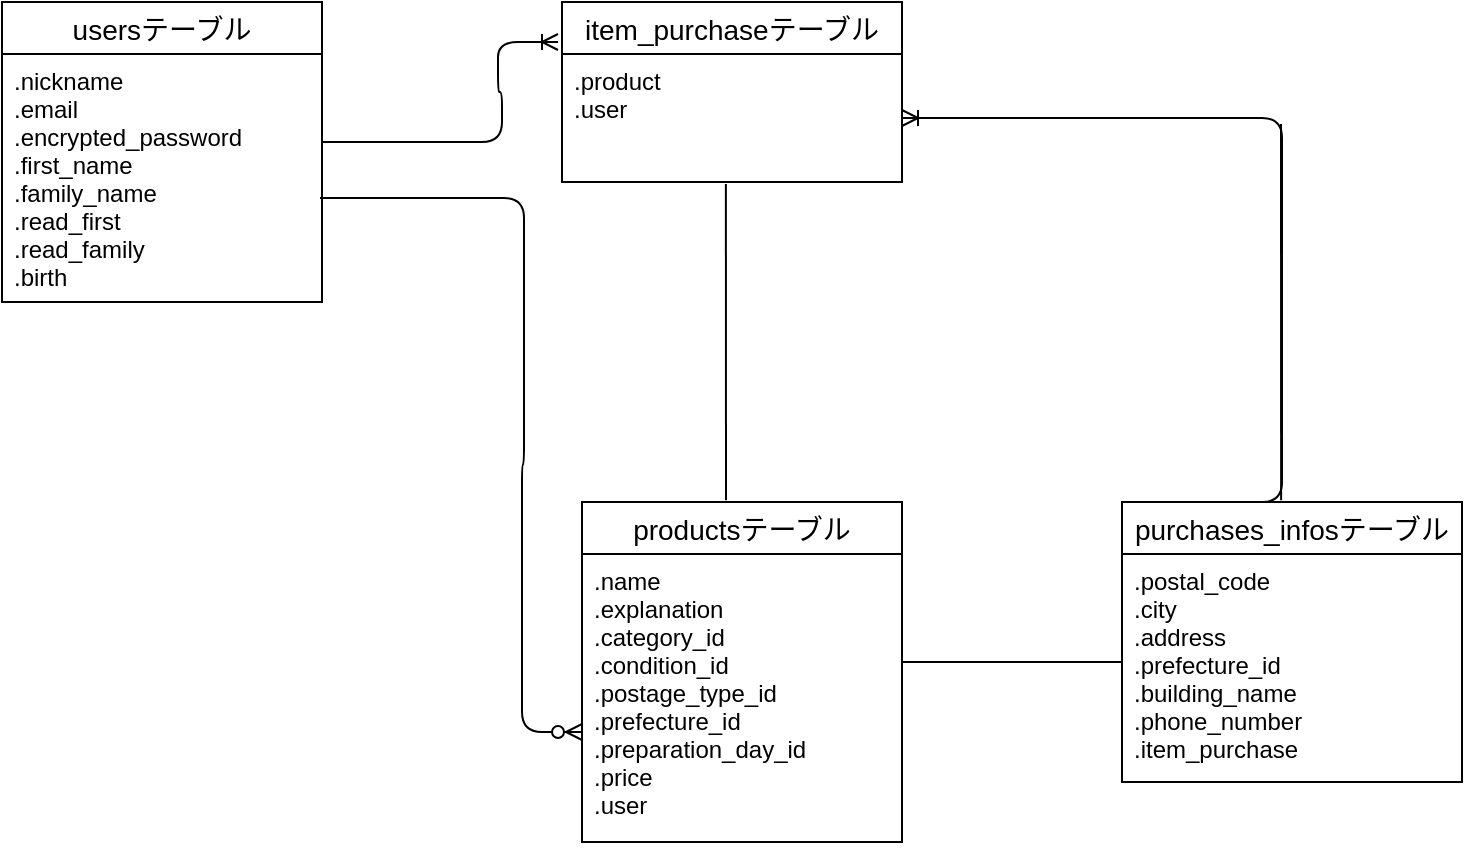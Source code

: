 <mxfile>
    <diagram id="C1R_TYvmGPM_9pM1_Wej" name="ページ1">
        <mxGraphModel dx="1071" dy="767" grid="1" gridSize="10" guides="0" tooltips="1" connect="1" arrows="1" fold="1" page="1" pageScale="1" pageWidth="827" pageHeight="1169" math="0" shadow="0">
            <root>
                <mxCell id="0"/>
                <mxCell id="1" parent="0"/>
                <mxCell id="2" value="usersテーブル" style="swimlane;fontStyle=0;childLayout=stackLayout;horizontal=1;startSize=26;horizontalStack=0;resizeParent=1;resizeParentMax=0;resizeLast=0;collapsible=1;marginBottom=0;align=center;fontSize=14;" parent="1" vertex="1">
                    <mxGeometry x="40" y="60" width="160" height="150" as="geometry"/>
                </mxCell>
                <mxCell id="5" value=".nickname&#10;.email&#10;.encrypted_password&#10;.first_name&#10;.family_name&#10;.read_first&#10;.read_family&#10;.birth" style="text;strokeColor=none;fillColor=none;spacingLeft=4;spacingRight=4;overflow=hidden;rotatable=0;points=[[0,0.5],[1,0.5]];portConstraint=eastwest;fontSize=12;" parent="2" vertex="1">
                    <mxGeometry y="26" width="160" height="124" as="geometry"/>
                </mxCell>
                <mxCell id="6" value="item_purchaseテーブル" style="swimlane;fontStyle=0;childLayout=stackLayout;horizontal=1;startSize=26;horizontalStack=0;resizeParent=1;resizeParentMax=0;resizeLast=0;collapsible=1;marginBottom=0;align=center;fontSize=14;" parent="1" vertex="1">
                    <mxGeometry x="320" y="60" width="170" height="90" as="geometry"/>
                </mxCell>
                <mxCell id="7" value=".product&#10;.user&#10;" style="text;strokeColor=none;fillColor=none;spacingLeft=4;spacingRight=4;overflow=hidden;rotatable=0;points=[[0,0.5],[1,0.5]];portConstraint=eastwest;fontSize=12;" parent="6" vertex="1">
                    <mxGeometry y="26" width="170" height="64" as="geometry"/>
                </mxCell>
                <mxCell id="9" value="productsテーブル" style="swimlane;fontStyle=0;childLayout=stackLayout;horizontal=1;startSize=26;horizontalStack=0;resizeParent=1;resizeParentMax=0;resizeLast=0;collapsible=1;marginBottom=0;align=center;fontSize=14;" parent="1" vertex="1">
                    <mxGeometry x="330" y="310" width="160" height="170" as="geometry"/>
                </mxCell>
                <mxCell id="10" value=".name&#10;.explanation&#10;.category_id&#10;.condition_id&#10;.postage_type_id&#10;.prefecture_id&#10;.preparation_day_id&#10;.price&#10;.user" style="text;strokeColor=none;fillColor=none;spacingLeft=4;spacingRight=4;overflow=hidden;rotatable=0;points=[[0,0.5],[1,0.5]];portConstraint=eastwest;fontSize=12;" parent="9" vertex="1">
                    <mxGeometry y="26" width="160" height="144" as="geometry"/>
                </mxCell>
                <mxCell id="11" value="purchases_infosテーブル" style="swimlane;fontStyle=0;childLayout=stackLayout;horizontal=1;startSize=26;horizontalStack=0;resizeParent=1;resizeParentMax=0;resizeLast=0;collapsible=1;marginBottom=0;align=center;fontSize=14;" parent="1" vertex="1">
                    <mxGeometry x="600" y="310" width="170" height="140" as="geometry"/>
                </mxCell>
                <mxCell id="12" value=".postal_code&#10;.city&#10;.address&#10;.prefecture_id&#10;.building_name&#10;.phone_number&#10;.item_purchase&#10;" style="text;strokeColor=none;fillColor=none;spacingLeft=4;spacingRight=4;overflow=hidden;rotatable=0;points=[[0,0.5],[1,0.5]];portConstraint=eastwest;fontSize=12;" parent="11" vertex="1">
                    <mxGeometry y="26" width="170" height="114" as="geometry"/>
                </mxCell>
                <mxCell id="16" value="" style="edgeStyle=entityRelationEdgeStyle;fontSize=12;html=1;endArrow=ERoneToMany;" parent="1" edge="1">
                    <mxGeometry width="100" height="100" relative="1" as="geometry">
                        <mxPoint x="260" y="130" as="sourcePoint"/>
                        <mxPoint x="318" y="80" as="targetPoint"/>
                    </mxGeometry>
                </mxCell>
                <mxCell id="21" value="" style="endArrow=none;html=1;rounded=0;exitX=0.45;exitY=0.006;exitDx=0;exitDy=0;exitPerimeter=0;entryX=0.482;entryY=1.047;entryDx=0;entryDy=0;entryPerimeter=0;" parent="1" edge="1">
                    <mxGeometry relative="1" as="geometry">
                        <mxPoint x="402" y="309.08" as="sourcePoint"/>
                        <mxPoint x="401.94" y="151.008" as="targetPoint"/>
                    </mxGeometry>
                </mxCell>
                <mxCell id="28" value="" style="endArrow=none;html=1;rounded=0;exitX=0.45;exitY=0.006;exitDx=0;exitDy=0;exitPerimeter=0;" parent="1" edge="1">
                    <mxGeometry relative="1" as="geometry">
                        <mxPoint x="679.56" y="309.07" as="sourcePoint"/>
                        <mxPoint x="679.5" y="121" as="targetPoint"/>
                    </mxGeometry>
                </mxCell>
                <mxCell id="30" value="" style="edgeStyle=entityRelationEdgeStyle;fontSize=12;html=1;endArrow=ERzeroToMany;endFill=1;" parent="1" edge="1">
                    <mxGeometry width="100" height="100" relative="1" as="geometry">
                        <mxPoint x="271" y="158" as="sourcePoint"/>
                        <mxPoint x="330" y="425" as="targetPoint"/>
                    </mxGeometry>
                </mxCell>
                <mxCell id="32" value="" style="endArrow=none;html=1;rounded=0;" parent="1" edge="1">
                    <mxGeometry relative="1" as="geometry">
                        <mxPoint x="199" y="158" as="sourcePoint"/>
                        <mxPoint x="289" y="158" as="targetPoint"/>
                        <Array as="points">
                            <mxPoint x="239" y="158"/>
                            <mxPoint x="279" y="158"/>
                        </Array>
                    </mxGeometry>
                </mxCell>
                <mxCell id="37" value="" style="endArrow=none;html=1;rounded=0;" parent="1" edge="1">
                    <mxGeometry relative="1" as="geometry">
                        <mxPoint x="200" y="130" as="sourcePoint"/>
                        <mxPoint x="280" y="130" as="targetPoint"/>
                    </mxGeometry>
                </mxCell>
                <mxCell id="41" value="" style="edgeStyle=entityRelationEdgeStyle;fontSize=12;html=1;endArrow=ERoneToMany;" parent="1" target="7" edge="1">
                    <mxGeometry width="100" height="100" relative="1" as="geometry">
                        <mxPoint x="650" y="310" as="sourcePoint"/>
                        <mxPoint x="580" y="110" as="targetPoint"/>
                    </mxGeometry>
                </mxCell>
                <mxCell id="42" value="" style="endArrow=none;html=1;rounded=0;" parent="1" edge="1">
                    <mxGeometry relative="1" as="geometry">
                        <mxPoint x="490" y="390" as="sourcePoint"/>
                        <mxPoint x="600" y="390" as="targetPoint"/>
                    </mxGeometry>
                </mxCell>
                <mxCell id="43" value="" style="resizable=0;html=1;align=right;verticalAlign=bottom;" parent="42" connectable="0" vertex="1">
                    <mxGeometry x="1" relative="1" as="geometry"/>
                </mxCell>
            </root>
        </mxGraphModel>
    </diagram>
</mxfile>